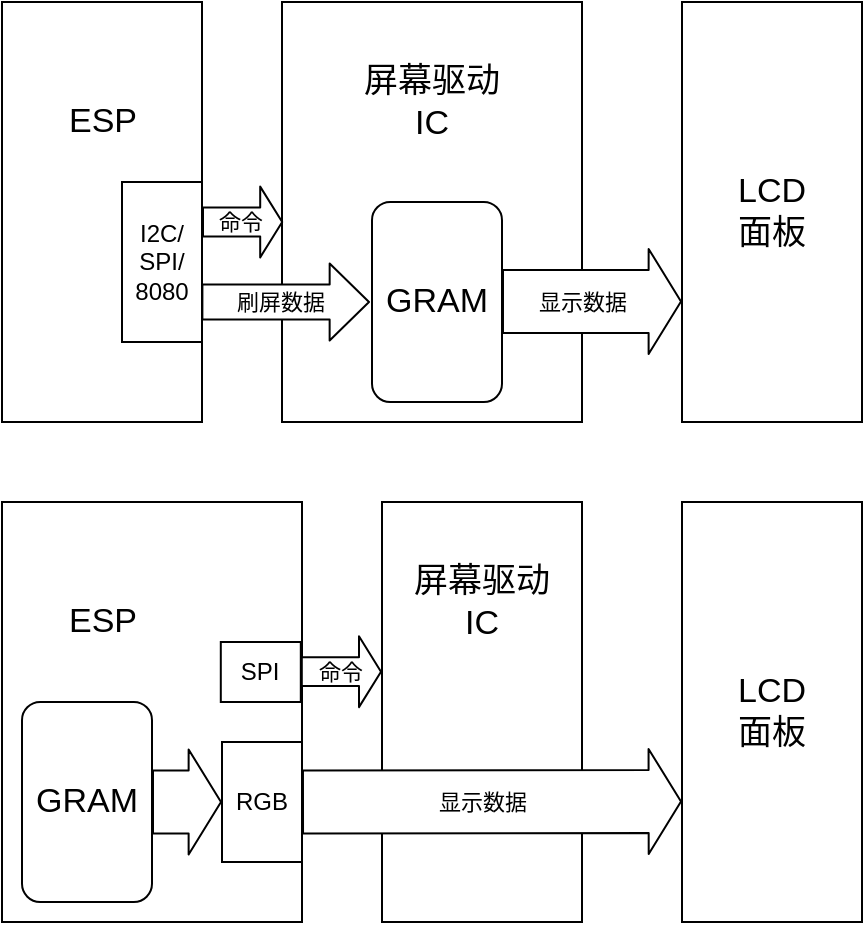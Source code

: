 <mxfile>
    <diagram id="ZN-Y50-iOPjWMrZlISFB" name="Page-1">
        <mxGraphModel dx="612" dy="573" grid="1" gridSize="10" guides="1" tooltips="1" connect="1" arrows="1" fold="1" page="1" pageScale="1" pageWidth="827" pageHeight="1169" background="#ffffff" math="0" shadow="0">
            <root>
                <mxCell id="0"/>
                <mxCell id="1" parent="0"/>
                <mxCell id="12" value="" style="group;fontColor=#000000;" parent="1" vertex="1" connectable="0">
                    <mxGeometry x="240" y="150" width="150" height="210" as="geometry"/>
                </mxCell>
                <mxCell id="3" value="" style="whiteSpace=wrap;html=1;fillColor=#FFFFFF;fontColor=#000000;strokeColor=#000000;fontSize=17;labelPosition=center;verticalLabelPosition=middle;align=center;verticalAlign=middle;" parent="12" vertex="1">
                    <mxGeometry width="150" height="210" as="geometry"/>
                </mxCell>
                <mxCell id="9" value="&lt;span style=&quot;&quot;&gt;屏幕驱动 IC&lt;/span&gt;" style="text;html=1;strokeColor=none;fillColor=none;align=center;verticalAlign=middle;whiteSpace=wrap;rounded=0;fontSize=17;fontColor=#000000;" parent="12" vertex="1">
                    <mxGeometry x="30" y="20" width="90" height="60" as="geometry"/>
                </mxCell>
                <mxCell id="10" value="GRAM" style="rounded=1;whiteSpace=wrap;html=1;fontSize=17;strokeColor=#000000;fillColor=#FFFFFF;arcSize=14;fontColor=#000000;" parent="12" vertex="1">
                    <mxGeometry x="45" y="100" width="65" height="100" as="geometry"/>
                </mxCell>
                <mxCell id="2" value="" style="whiteSpace=wrap;html=1;fillColor=#FFFFFF;fontColor=#000000;strokeColor=#000000;fontSize=17;" parent="1" vertex="1">
                    <mxGeometry x="100" y="150" width="100" height="210" as="geometry"/>
                </mxCell>
                <mxCell id="4" value="LCD &lt;br&gt;面板" style="whiteSpace=wrap;html=1;fillColor=#FFFFFF;fontColor=#000000;strokeColor=#000000;fontSize=17;" parent="1" vertex="1">
                    <mxGeometry x="440" y="150" width="90" height="210" as="geometry"/>
                </mxCell>
                <mxCell id="11" value="" style="shape=flexArrow;endArrow=classic;html=1;fontSize=17;fontColor=#000000;exitX=1.01;exitY=0.499;exitDx=0;exitDy=0;entryX=0;entryY=0.5;entryDx=0;entryDy=0;strokeColor=#000000;width=17.5;endSize=6.225;fillColor=#FFFFFF;exitPerimeter=0;" parent="1" edge="1">
                    <mxGeometry width="50" height="50" relative="1" as="geometry">
                        <mxPoint x="199.7" y="299.97" as="sourcePoint"/>
                        <mxPoint x="284" y="300" as="targetPoint"/>
                    </mxGeometry>
                </mxCell>
                <mxCell id="14" value="刷屏数据" style="edgeLabel;html=1;align=center;verticalAlign=middle;resizable=0;points=[];labelBackgroundColor=none;fontColor=#000000;" parent="11" vertex="1" connectable="0">
                    <mxGeometry x="-0.651" y="-1" relative="1" as="geometry">
                        <mxPoint x="25" y="-1" as="offset"/>
                    </mxGeometry>
                </mxCell>
                <mxCell id="13" value="" style="shape=flexArrow;endArrow=classic;html=1;fontSize=17;fontColor=#000000;exitX=1;exitY=0.5;exitDx=0;exitDy=0;entryX=0;entryY=0.713;entryDx=0;entryDy=0;strokeColor=#000000;width=31.515;endSize=5.061;entryPerimeter=0;fillColor=#FFFFFF;" parent="1" target="4" edge="1">
                    <mxGeometry width="50" height="50" relative="1" as="geometry">
                        <mxPoint x="350" y="299.7" as="sourcePoint"/>
                        <mxPoint x="435" y="299.7" as="targetPoint"/>
                    </mxGeometry>
                </mxCell>
                <mxCell id="17" value="显示数据" style="edgeLabel;html=1;align=center;verticalAlign=middle;resizable=0;points=[];fontColor=#000000;labelBackgroundColor=none;" parent="13" vertex="1" connectable="0">
                    <mxGeometry x="-0.415" y="1" relative="1" as="geometry">
                        <mxPoint x="13" y="1" as="offset"/>
                    </mxGeometry>
                </mxCell>
                <mxCell id="26" style="edgeStyle=none;html=1;" parent="1" target="2" edge="1">
                    <mxGeometry relative="1" as="geometry">
                        <mxPoint x="200" y="285" as="sourcePoint"/>
                    </mxGeometry>
                </mxCell>
                <mxCell id="19" value="&lt;span style=&quot;font-size: 17px&quot;&gt;ESP&lt;/span&gt;" style="text;html=1;align=center;verticalAlign=middle;resizable=0;points=[];autosize=1;strokeColor=none;fillColor=none;fontColor=#000000;" parent="1" vertex="1">
                    <mxGeometry x="125" y="200" width="50" height="20" as="geometry"/>
                </mxCell>
                <mxCell id="27" value="&lt;span style=&quot;color: rgb(0, 0, 0);&quot;&gt;I2C/&lt;/span&gt;&lt;br style=&quot;color: rgb(0, 0, 0);&quot;&gt;&lt;span style=&quot;color: rgb(0, 0, 0);&quot;&gt;SPI/&lt;/span&gt;&lt;br style=&quot;color: rgb(0, 0, 0);&quot;&gt;&lt;span style=&quot;color: rgb(0, 0, 0);&quot;&gt;8080&lt;/span&gt;" style="rounded=0;whiteSpace=wrap;html=1;strokeColor=#000000;fillColor=#FFFFFF;" parent="1" vertex="1">
                    <mxGeometry x="160" y="240" width="40" height="80" as="geometry"/>
                </mxCell>
                <mxCell id="28" value="" style="shape=flexArrow;endArrow=classic;html=1;fontSize=17;fontColor=#000000;strokeColor=#000000;width=14.386;endSize=3.333;fillColor=#FFFFFF;exitX=0.994;exitY=0.5;exitDx=0;exitDy=0;exitPerimeter=0;" parent="1" edge="1">
                    <mxGeometry width="50" height="50" relative="1" as="geometry">
                        <mxPoint x="200.0" y="260" as="sourcePoint"/>
                        <mxPoint x="240.6" y="260" as="targetPoint"/>
                    </mxGeometry>
                </mxCell>
                <mxCell id="29" value="命令" style="edgeLabel;html=1;align=center;verticalAlign=middle;resizable=0;points=[];labelBackgroundColor=none;fontColor=#000000;" parent="28" vertex="1" connectable="0">
                    <mxGeometry x="-0.651" y="-1" relative="1" as="geometry">
                        <mxPoint x="12" y="-1" as="offset"/>
                    </mxGeometry>
                </mxCell>
                <mxCell id="40" value="" style="group;fontColor=#000000;" parent="1" vertex="1" connectable="0">
                    <mxGeometry x="290" y="400" width="100" height="210" as="geometry"/>
                </mxCell>
                <mxCell id="41" value="" style="whiteSpace=wrap;html=1;fillColor=#FFFFFF;fontColor=#000000;strokeColor=#000000;fontSize=17;labelPosition=center;verticalLabelPosition=middle;align=center;verticalAlign=middle;" parent="40" vertex="1">
                    <mxGeometry width="100.0" height="210" as="geometry"/>
                </mxCell>
                <mxCell id="42" value="&lt;span style=&quot;&quot;&gt;屏幕驱动 IC&lt;/span&gt;" style="text;html=1;strokeColor=none;fillColor=none;align=center;verticalAlign=middle;whiteSpace=wrap;rounded=0;fontSize=17;fontColor=#000000;" parent="40" vertex="1">
                    <mxGeometry x="14.17" y="20" width="71.667" height="60" as="geometry"/>
                </mxCell>
                <mxCell id="44" value="" style="whiteSpace=wrap;html=1;fillColor=#FFFFFF;fontColor=#000000;strokeColor=#000000;fontSize=17;" parent="1" vertex="1">
                    <mxGeometry x="100" y="400" width="150" height="210" as="geometry"/>
                </mxCell>
                <mxCell id="45" value="LCD &lt;br&gt;面板" style="whiteSpace=wrap;html=1;fillColor=#FFFFFF;fontColor=#000000;strokeColor=#000000;fontSize=17;" parent="1" vertex="1">
                    <mxGeometry x="440" y="400" width="90" height="210" as="geometry"/>
                </mxCell>
                <mxCell id="48" value="" style="shape=flexArrow;endArrow=classic;html=1;fontSize=17;fontColor=#000000;entryX=0;entryY=0.713;entryDx=0;entryDy=0;strokeColor=#000000;width=31.515;endSize=5.061;entryPerimeter=0;fillColor=#FFFFFF;" parent="1" target="45" edge="1">
                    <mxGeometry width="50" height="50" relative="1" as="geometry">
                        <mxPoint x="250" y="550" as="sourcePoint"/>
                        <mxPoint x="435" y="549.7" as="targetPoint"/>
                    </mxGeometry>
                </mxCell>
                <mxCell id="49" value="显示数据" style="edgeLabel;html=1;align=center;verticalAlign=middle;resizable=0;points=[];fontColor=#000000;labelBackgroundColor=none;" parent="48" vertex="1" connectable="0">
                    <mxGeometry x="-0.415" y="1" relative="1" as="geometry">
                        <mxPoint x="34" y="1" as="offset"/>
                    </mxGeometry>
                </mxCell>
                <mxCell id="51" value="&lt;span style=&quot;font-size: 17px&quot;&gt;ESP&lt;/span&gt;" style="text;html=1;align=center;verticalAlign=middle;resizable=0;points=[];autosize=1;strokeColor=none;fillColor=none;fontColor=#000000;" parent="1" vertex="1">
                    <mxGeometry x="125" y="450" width="50" height="20" as="geometry"/>
                </mxCell>
                <mxCell id="52" value="&lt;font color=&quot;#000000&quot;&gt;SPI&lt;/font&gt;" style="rounded=0;whiteSpace=wrap;html=1;strokeColor=#000000;fillColor=#FFFFFF;" parent="1" vertex="1">
                    <mxGeometry x="209.4" y="470" width="40" height="30" as="geometry"/>
                </mxCell>
                <mxCell id="56" value="" style="shape=flexArrow;endArrow=classic;html=1;fontSize=17;fontColor=#000000;strokeColor=#000000;width=14.386;endSize=3.333;fillColor=#FFFFFF;exitX=0.994;exitY=0.5;exitDx=0;exitDy=0;exitPerimeter=0;" parent="1" edge="1">
                    <mxGeometry width="50" height="50" relative="1" as="geometry">
                        <mxPoint x="249.4" y="484.86" as="sourcePoint"/>
                        <mxPoint x="290" y="484.86" as="targetPoint"/>
                    </mxGeometry>
                </mxCell>
                <mxCell id="57" value="命令" style="edgeLabel;html=1;align=center;verticalAlign=middle;resizable=0;points=[];labelBackgroundColor=none;fontColor=#000000;" parent="56" vertex="1" connectable="0">
                    <mxGeometry x="-0.651" y="-1" relative="1" as="geometry">
                        <mxPoint x="12" y="-1" as="offset"/>
                    </mxGeometry>
                </mxCell>
                <mxCell id="59" value="GRAM" style="rounded=1;whiteSpace=wrap;html=1;fontSize=17;strokeColor=#000000;fillColor=#FFFFFF;arcSize=14;fontColor=#000000;" parent="1" vertex="1">
                    <mxGeometry x="110" y="500" width="65" height="100" as="geometry"/>
                </mxCell>
                <mxCell id="60" value="&lt;font color=&quot;#000000&quot;&gt;RGB&lt;/font&gt;" style="rounded=0;whiteSpace=wrap;html=1;strokeColor=#000000;fillColor=#FFFFFF;" parent="1" vertex="1">
                    <mxGeometry x="210" y="520" width="40" height="60" as="geometry"/>
                </mxCell>
                <mxCell id="61" value="" style="shape=flexArrow;endArrow=classic;html=1;fontSize=17;fontColor=#000000;strokeColor=#000000;width=31.515;endSize=5.061;fillColor=#FFFFFF;" parent="1" edge="1">
                    <mxGeometry width="50" height="50" relative="1" as="geometry">
                        <mxPoint x="175" y="550" as="sourcePoint"/>
                        <mxPoint x="210" y="550" as="targetPoint"/>
                    </mxGeometry>
                </mxCell>
            </root>
        </mxGraphModel>
    </diagram>
</mxfile>